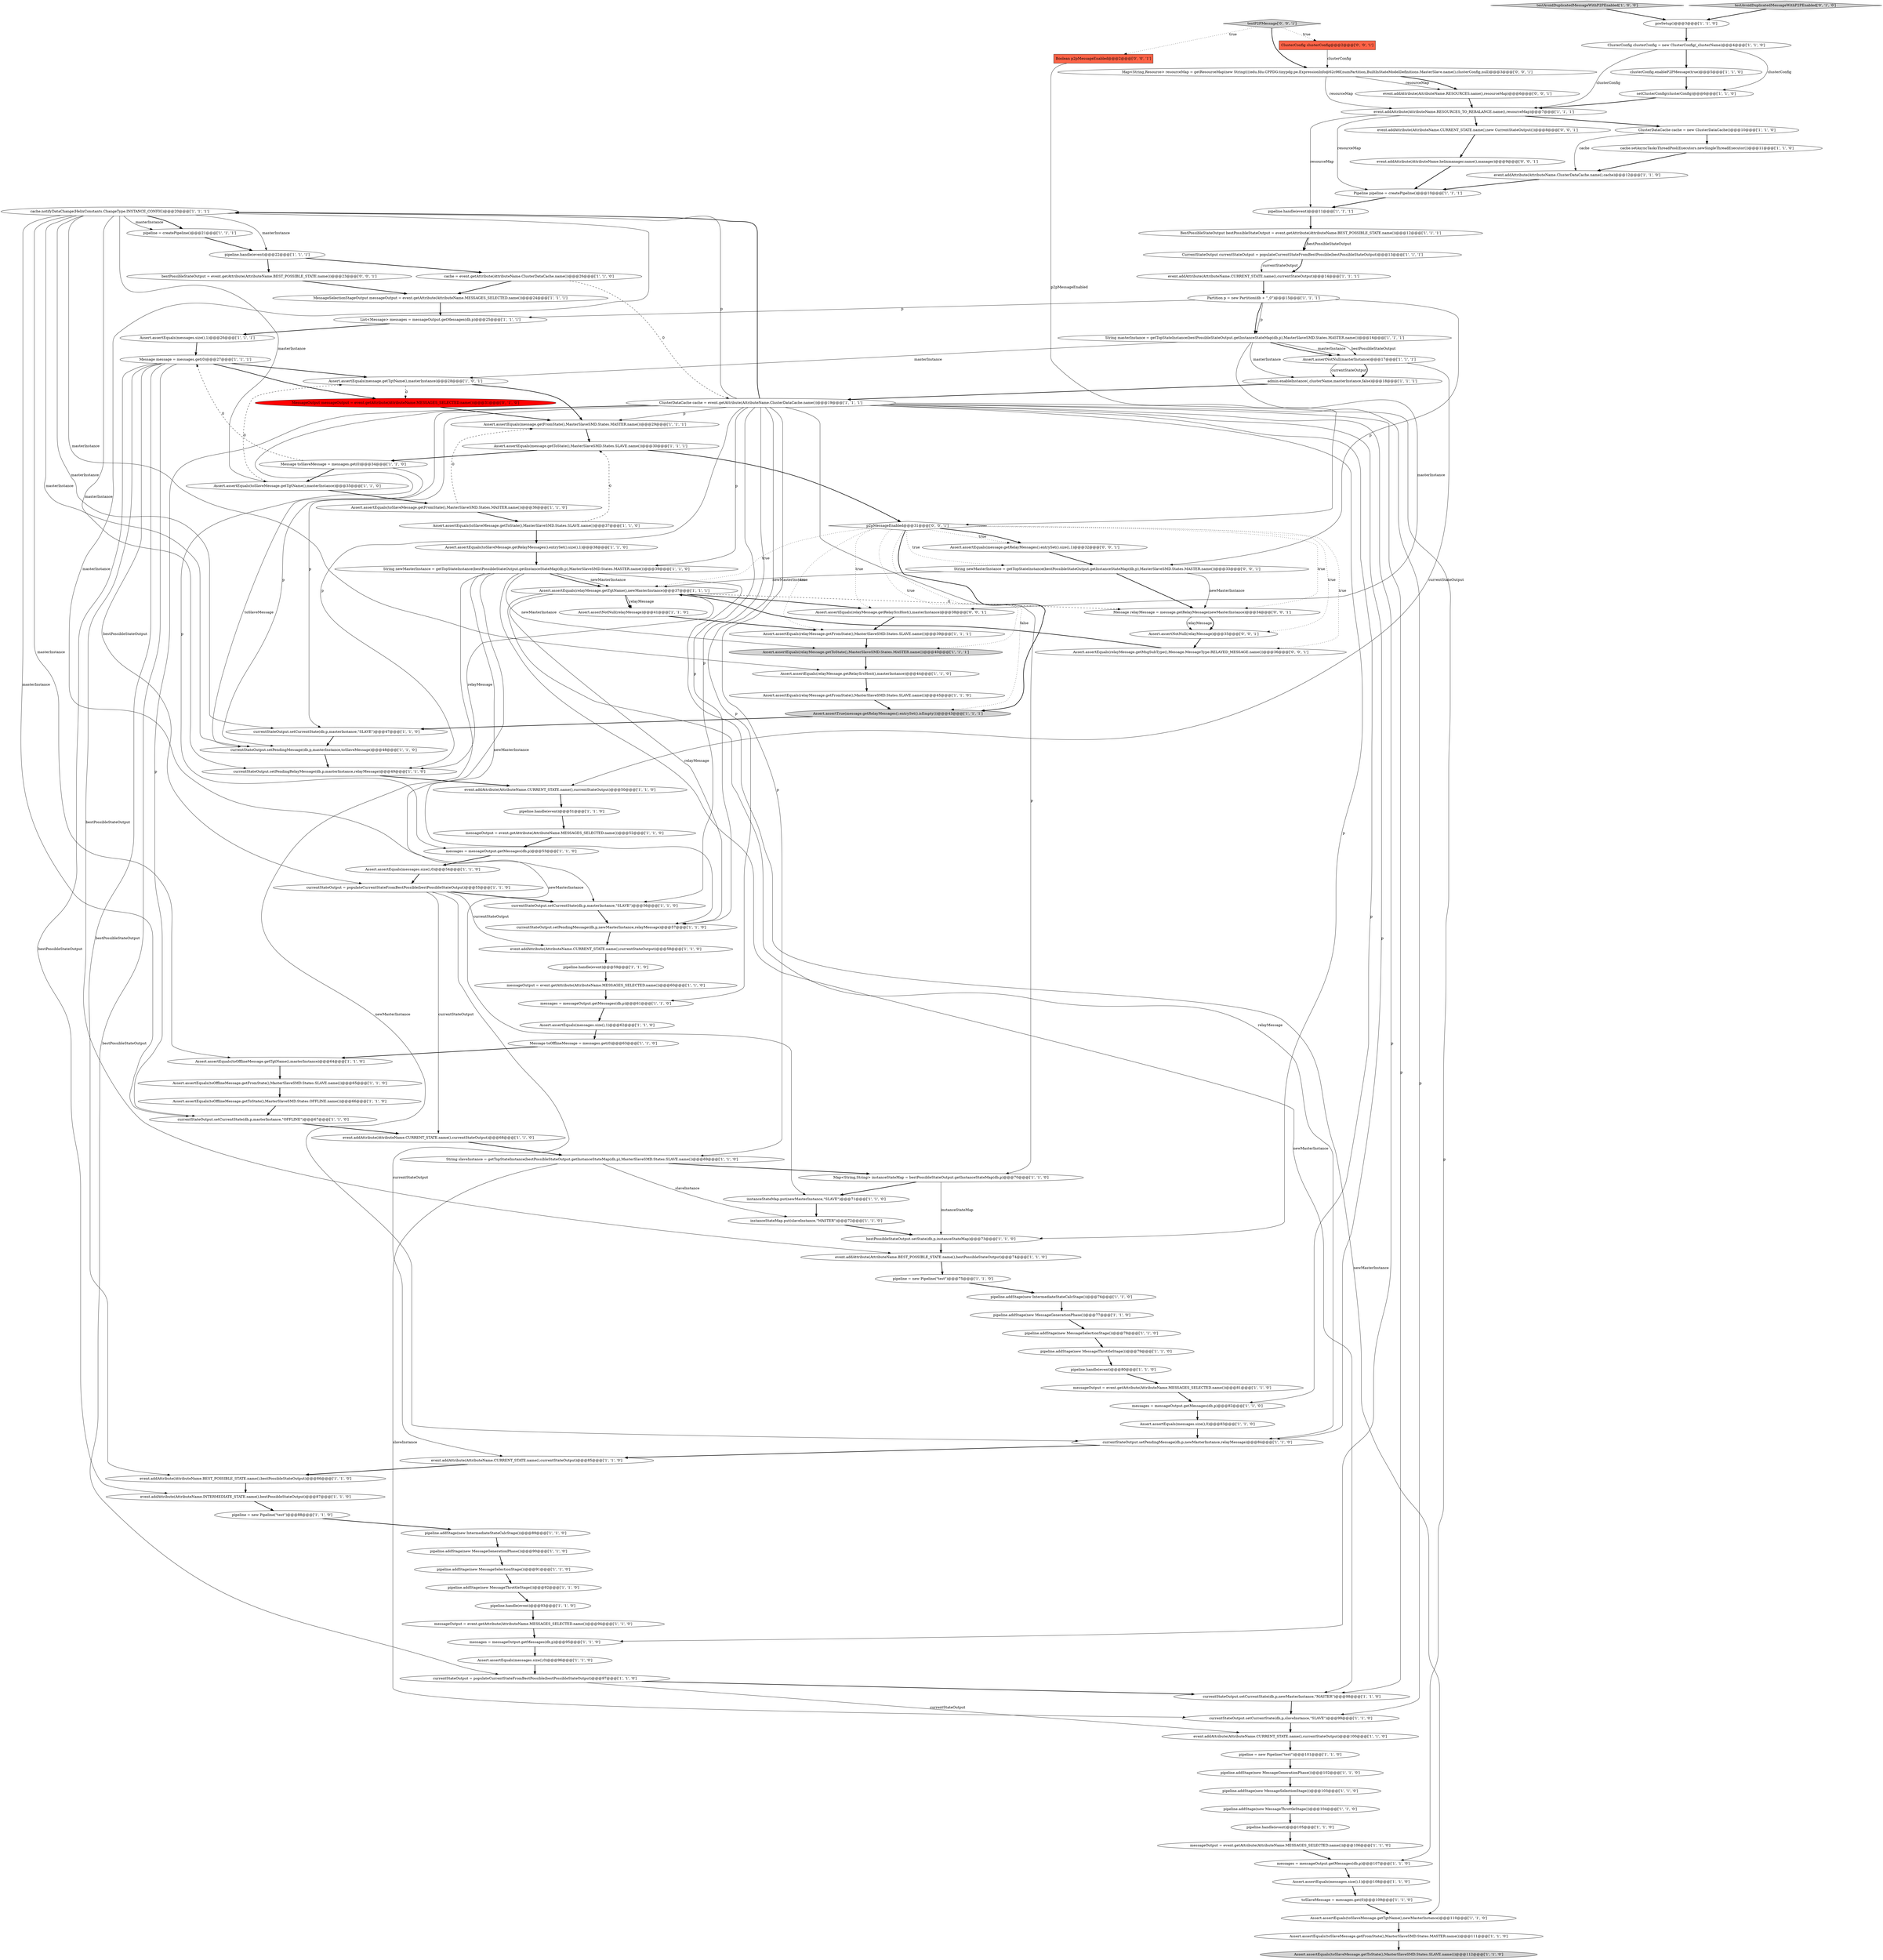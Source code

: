 digraph {
20 [style = filled, label = "currentStateOutput.setCurrentState(db,p,newMasterInstance,\"MASTER\")@@@98@@@['1', '1', '0']", fillcolor = white, shape = ellipse image = "AAA0AAABBB1BBB"];
15 [style = filled, label = "Assert.assertEquals(relayMessage.getTgtName(),newMasterInstance)@@@37@@@['1', '1', '1']", fillcolor = white, shape = ellipse image = "AAA0AAABBB1BBB"];
89 [style = filled, label = "currentStateOutput = populateCurrentStateFromBestPossible(bestPossibleStateOutput)@@@55@@@['1', '1', '0']", fillcolor = white, shape = ellipse image = "AAA0AAABBB1BBB"];
103 [style = filled, label = "pipeline.handle(event)@@@105@@@['1', '1', '0']", fillcolor = white, shape = ellipse image = "AAA0AAABBB1BBB"];
115 [style = filled, label = "p2pMessageEnabled@@@31@@@['0', '0', '1']", fillcolor = white, shape = diamond image = "AAA0AAABBB3BBB"];
11 [style = filled, label = "event.addAttribute(AttributeName.ClusterDataCache.name(),cache)@@@12@@@['1', '1', '0']", fillcolor = white, shape = ellipse image = "AAA0AAABBB1BBB"];
98 [style = filled, label = "instanceStateMap.put(slaveInstance,\"MASTER\")@@@72@@@['1', '1', '0']", fillcolor = white, shape = ellipse image = "AAA0AAABBB1BBB"];
35 [style = filled, label = "pipeline.addStage(new IntermediateStateCalcStage())@@@89@@@['1', '1', '0']", fillcolor = white, shape = ellipse image = "AAA0AAABBB1BBB"];
39 [style = filled, label = "pipeline.handle(event)@@@93@@@['1', '1', '0']", fillcolor = white, shape = ellipse image = "AAA0AAABBB1BBB"];
9 [style = filled, label = "pipeline.handle(event)@@@22@@@['1', '1', '1']", fillcolor = white, shape = ellipse image = "AAA0AAABBB1BBB"];
77 [style = filled, label = "cache.setAsyncTasksThreadPool(Executors.newSingleThreadExecutor())@@@11@@@['1', '1', '0']", fillcolor = white, shape = ellipse image = "AAA0AAABBB1BBB"];
97 [style = filled, label = "Assert.assertEquals(relayMessage.getToState(),MasterSlaveSMD.States.MASTER.name())@@@40@@@['1', '1', '1']", fillcolor = lightgray, shape = ellipse image = "AAA0AAABBB1BBB"];
16 [style = filled, label = "pipeline.addStage(new MessageThrottleStage())@@@79@@@['1', '1', '0']", fillcolor = white, shape = ellipse image = "AAA0AAABBB1BBB"];
79 [style = filled, label = "ClusterConfig clusterConfig = new ClusterConfig(_clusterName)@@@4@@@['1', '1', '0']", fillcolor = white, shape = ellipse image = "AAA0AAABBB1BBB"];
81 [style = filled, label = "messageOutput = event.getAttribute(AttributeName.MESSAGES_SELECTED.name())@@@94@@@['1', '1', '0']", fillcolor = white, shape = ellipse image = "AAA0AAABBB1BBB"];
106 [style = filled, label = "List<Message> messages = messageOutput.getMessages(db,p)@@@25@@@['1', '1', '1']", fillcolor = white, shape = ellipse image = "AAA0AAABBB1BBB"];
38 [style = filled, label = "messageOutput = event.getAttribute(AttributeName.MESSAGES_SELECTED.name())@@@81@@@['1', '1', '0']", fillcolor = white, shape = ellipse image = "AAA0AAABBB1BBB"];
12 [style = filled, label = "MessageSelectionStageOutput messageOutput = event.getAttribute(AttributeName.MESSAGES_SELECTED.name())@@@24@@@['1', '1', '1']", fillcolor = white, shape = ellipse image = "AAA0AAABBB1BBB"];
33 [style = filled, label = "currentStateOutput.setPendingRelayMessage(db,p,masterInstance,relayMessage)@@@49@@@['1', '1', '0']", fillcolor = white, shape = ellipse image = "AAA0AAABBB1BBB"];
112 [style = filled, label = "String newMasterInstance = getTopStateInstance(bestPossibleStateOutput.getInstanceStateMap(db,p),MasterSlaveSMD.States.MASTER.name())@@@33@@@['0', '0', '1']", fillcolor = white, shape = ellipse image = "AAA0AAABBB3BBB"];
95 [style = filled, label = "Pipeline pipeline = createPipeline()@@@10@@@['1', '1', '1']", fillcolor = white, shape = ellipse image = "AAA0AAABBB1BBB"];
69 [style = filled, label = "Assert.assertEquals(toOfflineMessage.getToState(),MasterSlaveSMD.States.OFFLINE.name())@@@66@@@['1', '1', '0']", fillcolor = white, shape = ellipse image = "AAA0AAABBB1BBB"];
70 [style = filled, label = "pipeline.addStage(new MessageSelectionStage())@@@91@@@['1', '1', '0']", fillcolor = white, shape = ellipse image = "AAA0AAABBB1BBB"];
41 [style = filled, label = "pipeline = new Pipeline(\"test\")@@@101@@@['1', '1', '0']", fillcolor = white, shape = ellipse image = "AAA0AAABBB1BBB"];
90 [style = filled, label = "preSetup()@@@3@@@['1', '1', '0']", fillcolor = white, shape = ellipse image = "AAA0AAABBB1BBB"];
73 [style = filled, label = "setClusterConfig(clusterConfig)@@@6@@@['1', '1', '0']", fillcolor = white, shape = ellipse image = "AAA0AAABBB1BBB"];
53 [style = filled, label = "CurrentStateOutput currentStateOutput = populateCurrentStateFromBestPossible(bestPossibleStateOutput)@@@13@@@['1', '1', '1']", fillcolor = white, shape = ellipse image = "AAA0AAABBB1BBB"];
36 [style = filled, label = "event.addAttribute(AttributeName.CURRENT_STATE.name(),currentStateOutput)@@@14@@@['1', '1', '1']", fillcolor = white, shape = ellipse image = "AAA0AAABBB1BBB"];
43 [style = filled, label = "currentStateOutput.setPendingMessage(db,p,newMasterInstance,relayMessage)@@@57@@@['1', '1', '0']", fillcolor = white, shape = ellipse image = "AAA0AAABBB1BBB"];
52 [style = filled, label = "messages = messageOutput.getMessages(db,p)@@@61@@@['1', '1', '0']", fillcolor = white, shape = ellipse image = "AAA0AAABBB1BBB"];
121 [style = filled, label = "Map<String,Resource> resourceMap = getResourceMap(new String((((edu.fdu.CPPDG.tinypdg.pe.ExpressionInfo@62c96f,numPartition,BuiltInStateModelDefinitions.MasterSlave.name(),clusterConfig,null)@@@3@@@['0', '0', '1']", fillcolor = white, shape = ellipse image = "AAA0AAABBB3BBB"];
94 [style = filled, label = "Assert.assertEquals(message.getTgtName(),masterInstance)@@@28@@@['1', '0', '1']", fillcolor = white, shape = ellipse image = "AAA0AAABBB1BBB"];
47 [style = filled, label = "Assert.assertEquals(toSlaveMessage.getRelayMessages().entrySet().size(),1)@@@38@@@['1', '1', '0']", fillcolor = white, shape = ellipse image = "AAA0AAABBB1BBB"];
25 [style = filled, label = "event.addAttribute(AttributeName.INTERMEDIATE_STATE.name(),bestPossibleStateOutput)@@@87@@@['1', '1', '0']", fillcolor = white, shape = ellipse image = "AAA0AAABBB1BBB"];
61 [style = filled, label = "currentStateOutput.setPendingMessage(db,p,masterInstance,toSlaveMessage)@@@48@@@['1', '1', '0']", fillcolor = white, shape = ellipse image = "AAA0AAABBB1BBB"];
37 [style = filled, label = "Assert.assertEquals(relayMessage.getFromState(),MasterSlaveSMD.States.SLAVE.name())@@@39@@@['1', '1', '1']", fillcolor = white, shape = ellipse image = "AAA0AAABBB1BBB"];
85 [style = filled, label = "Assert.assertEquals(messages.size(),1)@@@108@@@['1', '1', '0']", fillcolor = white, shape = ellipse image = "AAA0AAABBB1BBB"];
120 [style = filled, label = "Boolean p2pMessageEnabled@@@2@@@['0', '0', '1']", fillcolor = tomato, shape = box image = "AAA0AAABBB3BBB"];
119 [style = filled, label = "event.addAttribute(AttributeName.RESOURCES.name(),resourceMap)@@@6@@@['0', '0', '1']", fillcolor = white, shape = ellipse image = "AAA0AAABBB3BBB"];
14 [style = filled, label = "ClusterDataCache cache = new ClusterDataCache()@@@10@@@['1', '1', '0']", fillcolor = white, shape = ellipse image = "AAA0AAABBB1BBB"];
17 [style = filled, label = "Assert.assertEquals(relayMessage.getFromState(),MasterSlaveSMD.States.SLAVE.name())@@@45@@@['1', '1', '0']", fillcolor = white, shape = ellipse image = "AAA0AAABBB1BBB"];
59 [style = filled, label = "Assert.assertNotNull(masterInstance)@@@17@@@['1', '1', '1']", fillcolor = white, shape = ellipse image = "AAA0AAABBB1BBB"];
2 [style = filled, label = "Partition p = new Partition(db + \"_0\")@@@15@@@['1', '1', '1']", fillcolor = white, shape = ellipse image = "AAA0AAABBB1BBB"];
60 [style = filled, label = "pipeline.handle(event)@@@11@@@['1', '1', '1']", fillcolor = white, shape = ellipse image = "AAA0AAABBB1BBB"];
49 [style = filled, label = "String slaveInstance = getTopStateInstance(bestPossibleStateOutput.getInstanceStateMap(db,p),MasterSlaveSMD.States.SLAVE.name())@@@69@@@['1', '1', '0']", fillcolor = white, shape = ellipse image = "AAA0AAABBB1BBB"];
1 [style = filled, label = "pipeline.addStage(new MessageSelectionStage())@@@78@@@['1', '1', '0']", fillcolor = white, shape = ellipse image = "AAA0AAABBB1BBB"];
96 [style = filled, label = "Assert.assertEquals(message.getFromState(),MasterSlaveSMD.States.MASTER.name())@@@29@@@['1', '1', '1']", fillcolor = white, shape = ellipse image = "AAA0AAABBB1BBB"];
56 [style = filled, label = "cache = event.getAttribute(AttributeName.ClusterDataCache.name())@@@26@@@['1', '1', '0']", fillcolor = white, shape = ellipse image = "AAA0AAABBB1BBB"];
78 [style = filled, label = "messageOutput = event.getAttribute(AttributeName.MESSAGES_SELECTED.name())@@@60@@@['1', '1', '0']", fillcolor = white, shape = ellipse image = "AAA0AAABBB1BBB"];
10 [style = filled, label = "Message toSlaveMessage = messages.get(0)@@@34@@@['1', '1', '0']", fillcolor = white, shape = ellipse image = "AAA0AAABBB1BBB"];
63 [style = filled, label = "event.addAttribute(AttributeName.CURRENT_STATE.name(),currentStateOutput)@@@68@@@['1', '1', '0']", fillcolor = white, shape = ellipse image = "AAA0AAABBB1BBB"];
83 [style = filled, label = "bestPossibleStateOutput.setState(db,p,instanceStateMap)@@@73@@@['1', '1', '0']", fillcolor = white, shape = ellipse image = "AAA0AAABBB1BBB"];
86 [style = filled, label = "messages = messageOutput.getMessages(db,p)@@@107@@@['1', '1', '0']", fillcolor = white, shape = ellipse image = "AAA0AAABBB1BBB"];
32 [style = filled, label = "pipeline = new Pipeline(\"test\")@@@88@@@['1', '1', '0']", fillcolor = white, shape = ellipse image = "AAA0AAABBB1BBB"];
6 [style = filled, label = "String newMasterInstance = getTopStateInstance(bestPossibleStateOutput.getInstanceStateMap(db,p),MasterSlaveSMD.States.MASTER.name())@@@39@@@['1', '1', '0']", fillcolor = white, shape = ellipse image = "AAA0AAABBB1BBB"];
91 [style = filled, label = "event.addAttribute(AttributeName.CURRENT_STATE.name(),currentStateOutput)@@@50@@@['1', '1', '0']", fillcolor = white, shape = ellipse image = "AAA0AAABBB1BBB"];
72 [style = filled, label = "event.addAttribute(AttributeName.RESOURCES_TO_REBALANCE.name(),resourceMap)@@@7@@@['1', '1', '1']", fillcolor = white, shape = ellipse image = "AAA0AAABBB1BBB"];
114 [style = filled, label = "testP2PMessage['0', '0', '1']", fillcolor = lightgray, shape = diamond image = "AAA0AAABBB3BBB"];
34 [style = filled, label = "pipeline.addStage(new IntermediateStateCalcStage())@@@76@@@['1', '1', '0']", fillcolor = white, shape = ellipse image = "AAA0AAABBB1BBB"];
113 [style = filled, label = "ClusterConfig clusterConfig@@@2@@@['0', '0', '1']", fillcolor = tomato, shape = box image = "AAA0AAABBB3BBB"];
48 [style = filled, label = "Assert.assertEquals(toSlaveMessage.getTgtName(),newMasterInstance)@@@110@@@['1', '1', '0']", fillcolor = white, shape = ellipse image = "AAA0AAABBB1BBB"];
84 [style = filled, label = "Assert.assertEquals(messages.size(),1)@@@62@@@['1', '1', '0']", fillcolor = white, shape = ellipse image = "AAA0AAABBB1BBB"];
99 [style = filled, label = "messageOutput = event.getAttribute(AttributeName.MESSAGES_SELECTED.name())@@@106@@@['1', '1', '0']", fillcolor = white, shape = ellipse image = "AAA0AAABBB1BBB"];
19 [style = filled, label = "Assert.assertEquals(toOfflineMessage.getFromState(),MasterSlaveSMD.States.SLAVE.name())@@@65@@@['1', '1', '0']", fillcolor = white, shape = ellipse image = "AAA0AAABBB1BBB"];
105 [style = filled, label = "Assert.assertEquals(messages.size(),0)@@@54@@@['1', '1', '0']", fillcolor = white, shape = ellipse image = "AAA0AAABBB1BBB"];
26 [style = filled, label = "Assert.assertEquals(relayMessage.getRelaySrcHost(),masterInstance)@@@44@@@['1', '1', '0']", fillcolor = white, shape = ellipse image = "AAA0AAABBB1BBB"];
92 [style = filled, label = "pipeline = new Pipeline(\"test\")@@@75@@@['1', '1', '0']", fillcolor = white, shape = ellipse image = "AAA0AAABBB1BBB"];
102 [style = filled, label = "cache.notifyDataChange(HelixConstants.ChangeType.INSTANCE_CONFIG)@@@20@@@['1', '1', '1']", fillcolor = white, shape = ellipse image = "AAA0AAABBB1BBB"];
18 [style = filled, label = "BestPossibleStateOutput bestPossibleStateOutput = event.getAttribute(AttributeName.BEST_POSSIBLE_STATE.name())@@@12@@@['1', '1', '1']", fillcolor = white, shape = ellipse image = "AAA0AAABBB1BBB"];
30 [style = filled, label = "Assert.assertEquals(toSlaveMessage.getFromState(),MasterSlaveSMD.States.MASTER.name())@@@111@@@['1', '1', '0']", fillcolor = white, shape = ellipse image = "AAA0AAABBB1BBB"];
67 [style = filled, label = "Assert.assertEquals(messages.size(),1)@@@26@@@['1', '1', '1']", fillcolor = white, shape = ellipse image = "AAA0AAABBB1BBB"];
58 [style = filled, label = "pipeline.addStage(new MessageThrottleStage())@@@104@@@['1', '1', '0']", fillcolor = white, shape = ellipse image = "AAA0AAABBB1BBB"];
124 [style = filled, label = "Assert.assertEquals(relayMessage.getRelaySrcHost(),masterInstance)@@@38@@@['0', '0', '1']", fillcolor = white, shape = ellipse image = "AAA0AAABBB3BBB"];
45 [style = filled, label = "Assert.assertTrue(message.getRelayMessages().entrySet().isEmpty())@@@43@@@['1', '1', '1']", fillcolor = lightgray, shape = ellipse image = "AAA0AAABBB1BBB"];
76 [style = filled, label = "currentStateOutput.setCurrentState(db,p,masterInstance,\"SLAVE\")@@@47@@@['1', '1', '0']", fillcolor = white, shape = ellipse image = "AAA0AAABBB1BBB"];
107 [style = filled, label = "Assert.assertEquals(toSlaveMessage.getFromState(),MasterSlaveSMD.States.MASTER.name())@@@36@@@['1', '1', '0']", fillcolor = white, shape = ellipse image = "AAA0AAABBB1BBB"];
104 [style = filled, label = "pipeline = createPipeline()@@@21@@@['1', '1', '1']", fillcolor = white, shape = ellipse image = "AAA0AAABBB1BBB"];
118 [style = filled, label = "event.addAttribute(AttributeName.CURRENT_STATE.name(),new CurrentStateOutput())@@@8@@@['0', '0', '1']", fillcolor = white, shape = ellipse image = "AAA0AAABBB3BBB"];
3 [style = filled, label = "Assert.assertNotNull(relayMessage)@@@41@@@['1', '1', '0']", fillcolor = white, shape = ellipse image = "AAA0AAABBB1BBB"];
40 [style = filled, label = "Message message = messages.get(0)@@@27@@@['1', '1', '1']", fillcolor = white, shape = ellipse image = "AAA0AAABBB1BBB"];
50 [style = filled, label = "pipeline.handle(event)@@@80@@@['1', '1', '0']", fillcolor = white, shape = ellipse image = "AAA0AAABBB1BBB"];
29 [style = filled, label = "pipeline.addStage(new MessageSelectionStage())@@@103@@@['1', '1', '0']", fillcolor = white, shape = ellipse image = "AAA0AAABBB1BBB"];
111 [style = filled, label = "bestPossibleStateOutput = event.getAttribute(AttributeName.BEST_POSSIBLE_STATE.name())@@@23@@@['0', '0', '1']", fillcolor = white, shape = ellipse image = "AAA0AAABBB3BBB"];
57 [style = filled, label = "messages = messageOutput.getMessages(db,p)@@@53@@@['1', '1', '0']", fillcolor = white, shape = ellipse image = "AAA0AAABBB1BBB"];
64 [style = filled, label = "Assert.assertEquals(toOfflineMessage.getTgtName(),masterInstance)@@@64@@@['1', '1', '0']", fillcolor = white, shape = ellipse image = "AAA0AAABBB1BBB"];
82 [style = filled, label = "toSlaveMessage = messages.get(0)@@@109@@@['1', '1', '0']", fillcolor = white, shape = ellipse image = "AAA0AAABBB1BBB"];
31 [style = filled, label = "currentStateOutput.setCurrentState(db,p,masterInstance,\"SLAVE\")@@@56@@@['1', '1', '0']", fillcolor = white, shape = ellipse image = "AAA0AAABBB1BBB"];
93 [style = filled, label = "Message toOfflineMessage = messages.get(0)@@@63@@@['1', '1', '0']", fillcolor = white, shape = ellipse image = "AAA0AAABBB1BBB"];
66 [style = filled, label = "clusterConfig.enableP2PMessage(true)@@@5@@@['1', '1', '0']", fillcolor = white, shape = ellipse image = "AAA0AAABBB1BBB"];
27 [style = filled, label = "ClusterDataCache cache = event.getAttribute(AttributeName.ClusterDataCache.name())@@@19@@@['1', '1', '1']", fillcolor = white, shape = ellipse image = "AAA0AAABBB1BBB"];
42 [style = filled, label = "Assert.assertEquals(messages.size(),0)@@@83@@@['1', '1', '0']", fillcolor = white, shape = ellipse image = "AAA0AAABBB1BBB"];
117 [style = filled, label = "event.addAttribute(AttributeName.helixmanager.name(),manager)@@@9@@@['0', '0', '1']", fillcolor = white, shape = ellipse image = "AAA0AAABBB3BBB"];
44 [style = filled, label = "pipeline.addStage(new MessageGenerationPhase())@@@102@@@['1', '1', '0']", fillcolor = white, shape = ellipse image = "AAA0AAABBB1BBB"];
100 [style = filled, label = "Assert.assertEquals(messages.size(),0)@@@96@@@['1', '1', '0']", fillcolor = white, shape = ellipse image = "AAA0AAABBB1BBB"];
28 [style = filled, label = "instanceStateMap.put(newMasterInstance,\"SLAVE\")@@@71@@@['1', '1', '0']", fillcolor = white, shape = ellipse image = "AAA0AAABBB1BBB"];
5 [style = filled, label = "messageOutput = event.getAttribute(AttributeName.MESSAGES_SELECTED.name())@@@52@@@['1', '1', '0']", fillcolor = white, shape = ellipse image = "AAA0AAABBB1BBB"];
22 [style = filled, label = "event.addAttribute(AttributeName.CURRENT_STATE.name(),currentStateOutput)@@@58@@@['1', '1', '0']", fillcolor = white, shape = ellipse image = "AAA0AAABBB1BBB"];
23 [style = filled, label = "Assert.assertEquals(message.getToState(),MasterSlaveSMD.States.SLAVE.name())@@@30@@@['1', '1', '1']", fillcolor = white, shape = ellipse image = "AAA0AAABBB1BBB"];
68 [style = filled, label = "event.addAttribute(AttributeName.BEST_POSSIBLE_STATE.name(),bestPossibleStateOutput)@@@74@@@['1', '1', '0']", fillcolor = white, shape = ellipse image = "AAA0AAABBB1BBB"];
122 [style = filled, label = "Assert.assertEquals(relayMessage.getMsgSubType(),Message.MessageType.RELAYED_MESSAGE.name())@@@36@@@['0', '0', '1']", fillcolor = white, shape = ellipse image = "AAA0AAABBB3BBB"];
101 [style = filled, label = "messages = messageOutput.getMessages(db,p)@@@82@@@['1', '1', '0']", fillcolor = white, shape = ellipse image = "AAA0AAABBB1BBB"];
75 [style = filled, label = "currentStateOutput.setPendingMessage(db,p,newMasterInstance,relayMessage)@@@84@@@['1', '1', '0']", fillcolor = white, shape = ellipse image = "AAA0AAABBB1BBB"];
24 [style = filled, label = "event.addAttribute(AttributeName.CURRENT_STATE.name(),currentStateOutput)@@@100@@@['1', '1', '0']", fillcolor = white, shape = ellipse image = "AAA0AAABBB1BBB"];
87 [style = filled, label = "currentStateOutput = populateCurrentStateFromBestPossible(bestPossibleStateOutput)@@@97@@@['1', '1', '0']", fillcolor = white, shape = ellipse image = "AAA0AAABBB1BBB"];
4 [style = filled, label = "String masterInstance = getTopStateInstance(bestPossibleStateOutput.getInstanceStateMap(db,p),MasterSlaveSMD.States.MASTER.name())@@@16@@@['1', '1', '1']", fillcolor = white, shape = ellipse image = "AAA0AAABBB1BBB"];
21 [style = filled, label = "pipeline.addStage(new MessageGenerationPhase())@@@77@@@['1', '1', '0']", fillcolor = white, shape = ellipse image = "AAA0AAABBB1BBB"];
54 [style = filled, label = "messages = messageOutput.getMessages(db,p)@@@95@@@['1', '1', '0']", fillcolor = white, shape = ellipse image = "AAA0AAABBB1BBB"];
109 [style = filled, label = "MessageOutput messageOutput = event.getAttribute(AttributeName.MESSAGES_SELECTED.name())@@@31@@@['0', '1', '0']", fillcolor = red, shape = ellipse image = "AAA1AAABBB2BBB"];
8 [style = filled, label = "event.addAttribute(AttributeName.BEST_POSSIBLE_STATE.name(),bestPossibleStateOutput)@@@86@@@['1', '1', '0']", fillcolor = white, shape = ellipse image = "AAA0AAABBB1BBB"];
13 [style = filled, label = "pipeline.handle(event)@@@51@@@['1', '1', '0']", fillcolor = white, shape = ellipse image = "AAA0AAABBB1BBB"];
51 [style = filled, label = "pipeline.addStage(new MessageThrottleStage())@@@92@@@['1', '1', '0']", fillcolor = white, shape = ellipse image = "AAA0AAABBB1BBB"];
65 [style = filled, label = "Assert.assertEquals(toSlaveMessage.getTgtName(),masterInstance)@@@35@@@['1', '1', '0']", fillcolor = white, shape = ellipse image = "AAA0AAABBB1BBB"];
55 [style = filled, label = "Assert.assertEquals(toSlaveMessage.getToState(),MasterSlaveSMD.States.SLAVE.name())@@@37@@@['1', '1', '0']", fillcolor = white, shape = ellipse image = "AAA0AAABBB1BBB"];
123 [style = filled, label = "Assert.assertEquals(message.getRelayMessages().entrySet().size(),1)@@@32@@@['0', '0', '1']", fillcolor = white, shape = ellipse image = "AAA0AAABBB3BBB"];
125 [style = filled, label = "Message relayMessage = message.getRelayMessage(newMasterInstance)@@@34@@@['0', '0', '1']", fillcolor = white, shape = ellipse image = "AAA0AAABBB3BBB"];
88 [style = filled, label = "testAvoidDuplicatedMessageWithP2PEnabled['1', '0', '0']", fillcolor = lightgray, shape = diamond image = "AAA0AAABBB1BBB"];
108 [style = filled, label = "Assert.assertEquals(toSlaveMessage.getToState(),MasterSlaveSMD.States.SLAVE.name())@@@112@@@['1', '1', '0']", fillcolor = lightgray, shape = ellipse image = "AAA0AAABBB1BBB"];
62 [style = filled, label = "Map<String,String> instanceStateMap = bestPossibleStateOutput.getInstanceStateMap(db,p)@@@70@@@['1', '1', '0']", fillcolor = white, shape = ellipse image = "AAA0AAABBB1BBB"];
7 [style = filled, label = "currentStateOutput.setCurrentState(db,p,slaveInstance,\"SLAVE\")@@@99@@@['1', '1', '0']", fillcolor = white, shape = ellipse image = "AAA0AAABBB1BBB"];
116 [style = filled, label = "Assert.assertNotNull(relayMessage)@@@35@@@['0', '0', '1']", fillcolor = white, shape = ellipse image = "AAA0AAABBB3BBB"];
80 [style = filled, label = "pipeline.addStage(new MessageGenerationPhase())@@@90@@@['1', '1', '0']", fillcolor = white, shape = ellipse image = "AAA0AAABBB1BBB"];
110 [style = filled, label = "testAvoidDuplicatedMessageWithP2PEnabled['0', '1', '0']", fillcolor = lightgray, shape = diamond image = "AAA0AAABBB2BBB"];
46 [style = filled, label = "admin.enableInstance(_clusterName,masterInstance,false)@@@18@@@['1', '1', '1']", fillcolor = white, shape = ellipse image = "AAA0AAABBB1BBB"];
74 [style = filled, label = "currentStateOutput.setCurrentState(db,p,masterInstance,\"OFFLINE\")@@@67@@@['1', '1', '0']", fillcolor = white, shape = ellipse image = "AAA0AAABBB1BBB"];
71 [style = filled, label = "event.addAttribute(AttributeName.CURRENT_STATE.name(),currentStateOutput)@@@85@@@['1', '1', '0']", fillcolor = white, shape = ellipse image = "AAA0AAABBB1BBB"];
0 [style = filled, label = "pipeline.handle(event)@@@59@@@['1', '1', '0']", fillcolor = white, shape = ellipse image = "AAA0AAABBB1BBB"];
32->35 [style = bold, label=""];
79->66 [style = bold, label=""];
55->47 [style = bold, label=""];
89->22 [style = solid, label="currentStateOutput"];
6->43 [style = solid, label="newMasterInstance"];
115->125 [style = dotted, label="true"];
100->87 [style = bold, label=""];
14->11 [style = solid, label="cache"];
76->61 [style = bold, label=""];
17->45 [style = bold, label=""];
15->125 [style = dashed, label="0"];
56->12 [style = bold, label=""];
33->91 [style = bold, label=""];
45->76 [style = bold, label=""];
79->72 [style = solid, label="clusterConfig"];
27->61 [style = solid, label="p"];
70->51 [style = bold, label=""];
102->33 [style = solid, label="masterInstance"];
18->53 [style = solid, label="bestPossibleStateOutput"];
84->93 [style = bold, label=""];
122->15 [style = bold, label=""];
79->73 [style = solid, label="clusterConfig"];
6->75 [style = solid, label="newMasterInstance"];
115->45 [style = bold, label=""];
107->55 [style = bold, label=""];
27->33 [style = solid, label="p"];
27->20 [style = solid, label="p"];
27->86 [style = solid, label="p"];
40->109 [style = bold, label=""];
53->36 [style = bold, label=""];
4->59 [style = bold, label=""];
99->86 [style = bold, label=""];
23->115 [style = bold, label=""];
9->56 [style = bold, label=""];
59->46 [style = solid, label="currentStateOutput"];
22->0 [style = bold, label=""];
38->101 [style = bold, label=""];
27->96 [style = solid, label="p"];
27->7 [style = solid, label="p"];
87->24 [style = solid, label="currentStateOutput"];
36->2 [style = bold, label=""];
4->46 [style = solid, label="masterInstance"];
123->112 [style = bold, label=""];
21->1 [style = bold, label=""];
51->39 [style = bold, label=""];
98->83 [style = bold, label=""];
93->64 [style = bold, label=""];
105->89 [style = bold, label=""];
66->73 [style = bold, label=""];
19->69 [style = bold, label=""];
27->43 [style = solid, label="p"];
115->15 [style = dotted, label="true"];
85->82 [style = bold, label=""];
2->4 [style = solid, label="p"];
40->87 [style = solid, label="bestPossibleStateOutput"];
27->52 [style = solid, label="p"];
114->113 [style = dotted, label="true"];
56->27 [style = dashed, label="0"];
96->23 [style = bold, label=""];
113->121 [style = solid, label="clusterConfig"];
11->95 [style = bold, label=""];
57->105 [style = bold, label=""];
102->61 [style = solid, label="masterInstance"];
49->7 [style = solid, label="slaveInstance"];
119->72 [style = bold, label=""];
27->31 [style = solid, label="p"];
47->6 [style = bold, label=""];
15->75 [style = solid, label="relayMessage"];
80->70 [style = bold, label=""];
88->90 [style = bold, label=""];
26->17 [style = bold, label=""];
120->115 [style = solid, label="p2pMessageEnabled"];
121->119 [style = solid, label="resourceMap"];
0->78 [style = bold, label=""];
2->106 [style = solid, label="p"];
121->119 [style = bold, label=""];
72->14 [style = bold, label=""];
74->63 [style = bold, label=""];
39->81 [style = bold, label=""];
68->92 [style = bold, label=""];
82->48 [style = bold, label=""];
94->96 [style = bold, label=""];
83->68 [style = bold, label=""];
102->65 [style = solid, label="masterInstance"];
49->62 [style = bold, label=""];
40->68 [style = solid, label="bestPossibleStateOutput"];
2->4 [style = bold, label=""];
55->23 [style = dashed, label="0"];
40->25 [style = solid, label="bestPossibleStateOutput"];
35->80 [style = bold, label=""];
5->57 [style = bold, label=""];
7->24 [style = bold, label=""];
14->77 [style = bold, label=""];
15->124 [style = bold, label=""];
54->100 [style = bold, label=""];
125->116 [style = bold, label=""];
1->16 [style = bold, label=""];
6->97 [style = solid, label="newMasterInstance"];
10->65 [style = bold, label=""];
102->64 [style = solid, label="masterInstance"];
94->109 [style = dashed, label="0"];
43->22 [style = bold, label=""];
23->10 [style = bold, label=""];
13->5 [style = bold, label=""];
40->94 [style = bold, label=""];
62->28 [style = bold, label=""];
9->111 [style = bold, label=""];
15->3 [style = solid, label="relayMessage"];
4->59 [style = solid, label="masterInstance"];
20->7 [style = bold, label=""];
90->79 [style = bold, label=""];
109->96 [style = bold, label=""];
124->37 [style = bold, label=""];
91->13 [style = bold, label=""];
115->123 [style = dotted, label="true"];
59->91 [style = solid, label="currentStateOutput"];
59->46 [style = bold, label=""];
69->74 [style = bold, label=""];
112->125 [style = solid, label="newMasterInstance"];
12->106 [style = bold, label=""];
87->20 [style = bold, label=""];
42->75 [style = bold, label=""];
3->37 [style = bold, label=""];
67->40 [style = bold, label=""];
30->108 [style = bold, label=""];
64->19 [style = bold, label=""];
92->34 [style = bold, label=""];
101->42 [style = bold, label=""];
10->61 [style = solid, label="toSlaveMessage"];
102->76 [style = solid, label="masterInstance"];
44->29 [style = bold, label=""];
2->112 [style = solid, label="p"];
27->6 [style = solid, label="p"];
65->94 [style = dashed, label="0"];
106->67 [style = bold, label=""];
37->97 [style = bold, label=""];
78->52 [style = bold, label=""];
115->123 [style = bold, label=""];
89->31 [style = bold, label=""];
6->28 [style = solid, label="newMasterInstance"];
15->3 [style = bold, label=""];
102->31 [style = solid, label="masterInstance"];
6->15 [style = bold, label=""];
24->41 [style = bold, label=""];
16->50 [style = bold, label=""];
103->99 [style = bold, label=""];
27->74 [style = solid, label="p"];
27->54 [style = solid, label="p"];
89->71 [style = solid, label="currentStateOutput"];
52->84 [style = bold, label=""];
60->18 [style = bold, label=""];
89->63 [style = solid, label="currentStateOutput"];
10->40 [style = dashed, label="0"];
115->116 [style = dotted, label="true"];
115->45 [style = dotted, label="false"];
72->118 [style = bold, label=""];
95->60 [style = bold, label=""];
73->72 [style = bold, label=""];
62->83 [style = solid, label="instanceStateMap"];
31->43 [style = bold, label=""];
115->124 [style = dotted, label="true"];
77->11 [style = bold, label=""];
27->101 [style = solid, label="p"];
71->8 [style = bold, label=""];
48->30 [style = bold, label=""];
112->15 [style = solid, label="newMasterInstance"];
34->21 [style = bold, label=""];
102->74 [style = solid, label="masterInstance"];
104->9 [style = bold, label=""];
27->83 [style = solid, label="p"];
53->36 [style = solid, label="currentStateOutput"];
81->54 [style = bold, label=""];
112->125 [style = bold, label=""];
29->58 [style = bold, label=""];
118->117 [style = bold, label=""];
6->20 [style = solid, label="newMasterInstance"];
63->49 [style = bold, label=""];
72->60 [style = solid, label="resourceMap"];
15->43 [style = solid, label="relayMessage"];
25->32 [style = bold, label=""];
28->98 [style = bold, label=""];
6->48 [style = solid, label="newMasterInstance"];
18->53 [style = bold, label=""];
15->33 [style = solid, label="relayMessage"];
49->98 [style = solid, label="slaveInstance"];
6->15 [style = solid, label="newMasterInstance"];
110->90 [style = bold, label=""];
114->120 [style = dotted, label="true"];
27->102 [style = bold, label=""];
117->95 [style = bold, label=""];
72->95 [style = solid, label="resourceMap"];
125->116 [style = solid, label="relayMessage"];
27->75 [style = solid, label="p"];
102->26 [style = solid, label="masterInstance"];
65->107 [style = bold, label=""];
111->12 [style = bold, label=""];
121->72 [style = solid, label="resourceMap"];
4->94 [style = solid, label="masterInstance"];
115->122 [style = dotted, label="true"];
27->49 [style = solid, label="p"];
40->89 [style = solid, label="bestPossibleStateOutput"];
86->85 [style = bold, label=""];
50->38 [style = bold, label=""];
102->9 [style = solid, label="masterInstance"];
27->57 [style = solid, label="p"];
27->76 [style = solid, label="p"];
46->27 [style = bold, label=""];
4->124 [style = solid, label="masterInstance"];
27->102 [style = solid, label="p"];
75->71 [style = bold, label=""];
114->121 [style = bold, label=""];
102->104 [style = bold, label=""];
102->104 [style = solid, label="masterInstance"];
40->8 [style = solid, label="bestPossibleStateOutput"];
58->103 [style = bold, label=""];
115->112 [style = dotted, label="true"];
107->96 [style = dashed, label="0"];
115->37 [style = dotted, label="true"];
115->97 [style = dotted, label="true"];
41->44 [style = bold, label=""];
8->25 [style = bold, label=""];
97->26 [style = bold, label=""];
61->33 [style = bold, label=""];
27->62 [style = solid, label="p"];
116->122 [style = bold, label=""];
4->59 [style = solid, label="bestPossibleStateOutput"];
}
